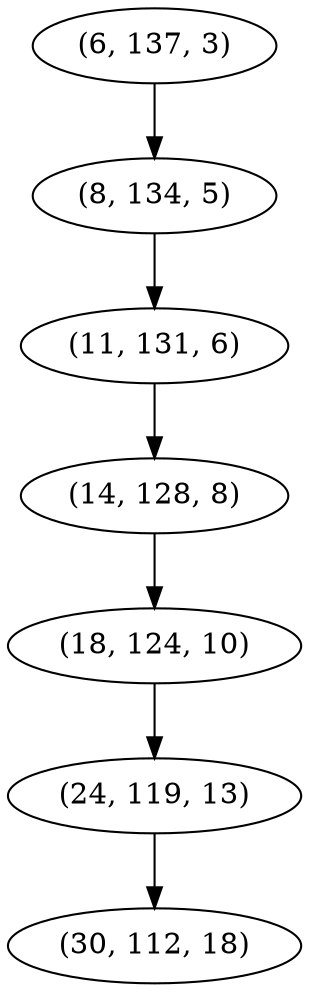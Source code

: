 digraph tree {
    "(6, 137, 3)";
    "(8, 134, 5)";
    "(11, 131, 6)";
    "(14, 128, 8)";
    "(18, 124, 10)";
    "(24, 119, 13)";
    "(30, 112, 18)";
    "(6, 137, 3)" -> "(8, 134, 5)";
    "(8, 134, 5)" -> "(11, 131, 6)";
    "(11, 131, 6)" -> "(14, 128, 8)";
    "(14, 128, 8)" -> "(18, 124, 10)";
    "(18, 124, 10)" -> "(24, 119, 13)";
    "(24, 119, 13)" -> "(30, 112, 18)";
}
